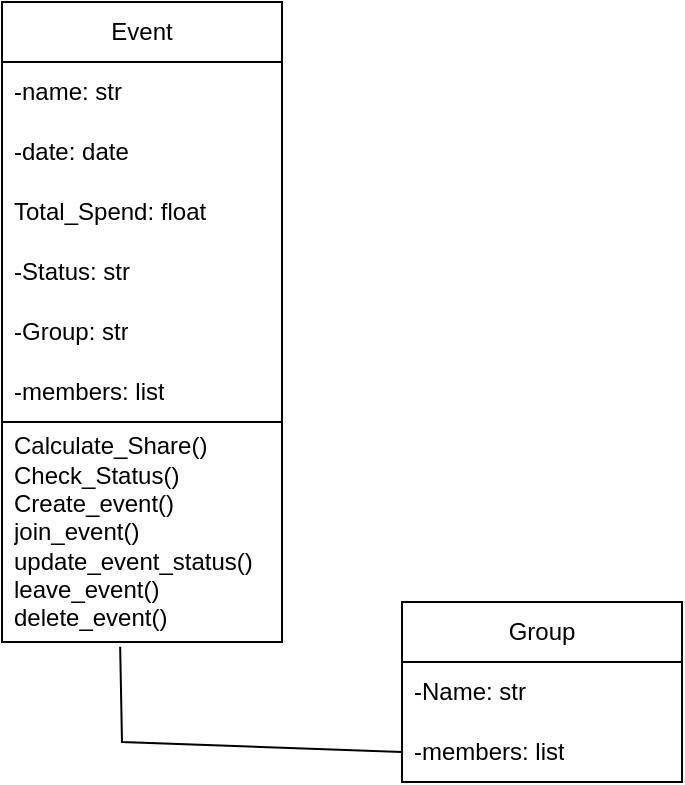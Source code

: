 <mxfile version="26.1.1">
  <diagram id="C5RBs43oDa-KdzZeNtuy" name="Page-1">
    <mxGraphModel dx="862" dy="464" grid="1" gridSize="10" guides="1" tooltips="1" connect="1" arrows="1" fold="1" page="1" pageScale="1" pageWidth="827" pageHeight="1169" math="0" shadow="0">
      <root>
        <mxCell id="WIyWlLk6GJQsqaUBKTNV-0" />
        <mxCell id="WIyWlLk6GJQsqaUBKTNV-1" parent="WIyWlLk6GJQsqaUBKTNV-0" />
        <mxCell id="qtLzINa3QW18-w7Mazn--0" value="Event" style="swimlane;fontStyle=0;childLayout=stackLayout;horizontal=1;startSize=30;horizontalStack=0;resizeParent=1;resizeParentMax=0;resizeLast=0;collapsible=1;marginBottom=0;whiteSpace=wrap;html=1;" vertex="1" parent="WIyWlLk6GJQsqaUBKTNV-1">
          <mxGeometry x="340" y="230" width="140" height="320" as="geometry" />
        </mxCell>
        <mxCell id="qtLzINa3QW18-w7Mazn--1" value="-name: str" style="text;strokeColor=none;fillColor=none;align=left;verticalAlign=middle;spacingLeft=4;spacingRight=4;overflow=hidden;points=[[0,0.5],[1,0.5]];portConstraint=eastwest;rotatable=0;whiteSpace=wrap;html=1;" vertex="1" parent="qtLzINa3QW18-w7Mazn--0">
          <mxGeometry y="30" width="140" height="30" as="geometry" />
        </mxCell>
        <mxCell id="qtLzINa3QW18-w7Mazn--2" value="-date: date" style="text;strokeColor=none;fillColor=none;align=left;verticalAlign=middle;spacingLeft=4;spacingRight=4;overflow=hidden;points=[[0,0.5],[1,0.5]];portConstraint=eastwest;rotatable=0;whiteSpace=wrap;html=1;" vertex="1" parent="qtLzINa3QW18-w7Mazn--0">
          <mxGeometry y="60" width="140" height="30" as="geometry" />
        </mxCell>
        <mxCell id="qtLzINa3QW18-w7Mazn--4" value="Total_Spend: float" style="text;strokeColor=none;fillColor=none;align=left;verticalAlign=middle;spacingLeft=4;spacingRight=4;overflow=hidden;points=[[0,0.5],[1,0.5]];portConstraint=eastwest;rotatable=0;whiteSpace=wrap;html=1;" vertex="1" parent="qtLzINa3QW18-w7Mazn--0">
          <mxGeometry y="90" width="140" height="30" as="geometry" />
        </mxCell>
        <mxCell id="qtLzINa3QW18-w7Mazn--5" value="-Status: str" style="text;strokeColor=none;fillColor=none;align=left;verticalAlign=middle;spacingLeft=4;spacingRight=4;overflow=hidden;points=[[0,0.5],[1,0.5]];portConstraint=eastwest;rotatable=0;whiteSpace=wrap;html=1;" vertex="1" parent="qtLzINa3QW18-w7Mazn--0">
          <mxGeometry y="120" width="140" height="30" as="geometry" />
        </mxCell>
        <mxCell id="qtLzINa3QW18-w7Mazn--6" value="-Group: str" style="text;strokeColor=none;fillColor=none;align=left;verticalAlign=middle;spacingLeft=4;spacingRight=4;overflow=hidden;points=[[0,0.5],[1,0.5]];portConstraint=eastwest;rotatable=0;whiteSpace=wrap;html=1;" vertex="1" parent="qtLzINa3QW18-w7Mazn--0">
          <mxGeometry y="150" width="140" height="30" as="geometry" />
        </mxCell>
        <mxCell id="qtLzINa3QW18-w7Mazn--7" value="-members: list" style="text;strokeColor=none;fillColor=none;align=left;verticalAlign=middle;spacingLeft=4;spacingRight=4;overflow=hidden;points=[[0,0.5],[1,0.5]];portConstraint=eastwest;rotatable=0;whiteSpace=wrap;html=1;" vertex="1" parent="qtLzINa3QW18-w7Mazn--0">
          <mxGeometry y="180" width="140" height="30" as="geometry" />
        </mxCell>
        <mxCell id="qtLzINa3QW18-w7Mazn--3" value="Calculate_Share()&lt;div&gt;Check_Status()&lt;/div&gt;&lt;div&gt;Create_event()&lt;/div&gt;&lt;div&gt;join_event()&lt;/div&gt;&lt;div&gt;update_event_status()&lt;/div&gt;&lt;div&gt;leave_event()&lt;/div&gt;&lt;div&gt;delete_event()&lt;/div&gt;" style="text;strokeColor=default;fillColor=none;align=left;verticalAlign=middle;spacingLeft=4;spacingRight=4;overflow=hidden;points=[[0,0.5],[1,0.5]];portConstraint=eastwest;rotatable=0;whiteSpace=wrap;html=1;" vertex="1" parent="qtLzINa3QW18-w7Mazn--0">
          <mxGeometry y="210" width="140" height="110" as="geometry" />
        </mxCell>
        <mxCell id="qtLzINa3QW18-w7Mazn--8" value="Group" style="swimlane;fontStyle=0;childLayout=stackLayout;horizontal=1;startSize=30;horizontalStack=0;resizeParent=1;resizeParentMax=0;resizeLast=0;collapsible=1;marginBottom=0;whiteSpace=wrap;html=1;" vertex="1" parent="WIyWlLk6GJQsqaUBKTNV-1">
          <mxGeometry x="540" y="530" width="140" height="90" as="geometry" />
        </mxCell>
        <mxCell id="qtLzINa3QW18-w7Mazn--9" value="-Name: str" style="text;strokeColor=none;fillColor=none;align=left;verticalAlign=middle;spacingLeft=4;spacingRight=4;overflow=hidden;points=[[0,0.5],[1,0.5]];portConstraint=eastwest;rotatable=0;whiteSpace=wrap;html=1;" vertex="1" parent="qtLzINa3QW18-w7Mazn--8">
          <mxGeometry y="30" width="140" height="30" as="geometry" />
        </mxCell>
        <mxCell id="qtLzINa3QW18-w7Mazn--10" value="-members: list" style="text;strokeColor=none;fillColor=none;align=left;verticalAlign=middle;spacingLeft=4;spacingRight=4;overflow=hidden;points=[[0,0.5],[1,0.5]];portConstraint=eastwest;rotatable=0;whiteSpace=wrap;html=1;" vertex="1" parent="qtLzINa3QW18-w7Mazn--8">
          <mxGeometry y="60" width="140" height="30" as="geometry" />
        </mxCell>
        <mxCell id="qtLzINa3QW18-w7Mazn--14" value="" style="endArrow=none;html=1;rounded=0;exitX=0.422;exitY=1.022;exitDx=0;exitDy=0;exitPerimeter=0;entryX=0;entryY=0.5;entryDx=0;entryDy=0;" edge="1" parent="WIyWlLk6GJQsqaUBKTNV-1" source="qtLzINa3QW18-w7Mazn--3" target="qtLzINa3QW18-w7Mazn--10">
          <mxGeometry width="50" height="50" relative="1" as="geometry">
            <mxPoint x="450" y="520" as="sourcePoint" />
            <mxPoint x="500" y="470" as="targetPoint" />
            <Array as="points">
              <mxPoint x="400" y="600" />
            </Array>
          </mxGeometry>
        </mxCell>
      </root>
    </mxGraphModel>
  </diagram>
</mxfile>
